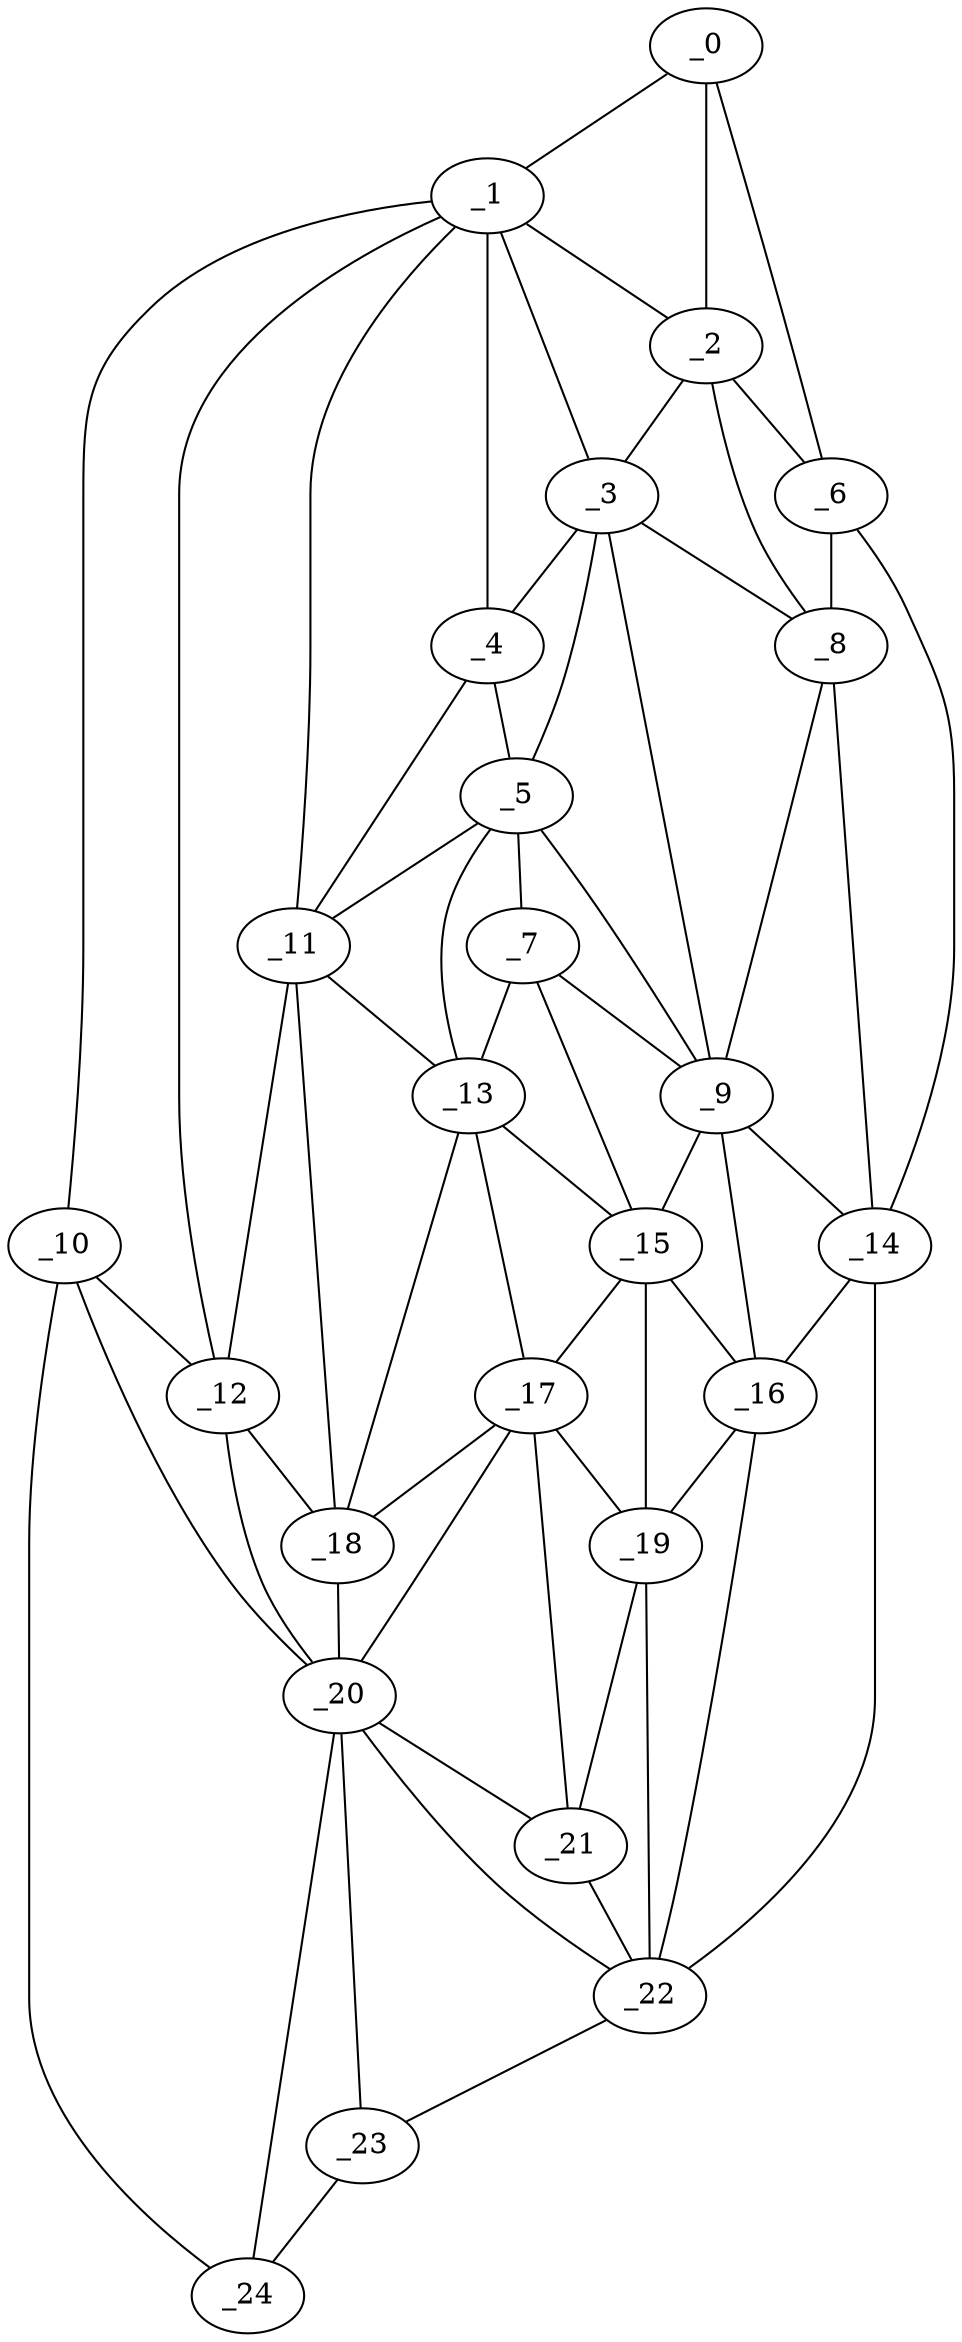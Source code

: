 graph "obj27__250.gxl" {
	_0	 [x=11,
		y=29];
	_1	 [x=24,
		y=73];
	_0 -- _1	 [valence=1];
	_2	 [x=44,
		y=38];
	_0 -- _2	 [valence=2];
	_6	 [x=59,
		y=22];
	_0 -- _6	 [valence=1];
	_1 -- _2	 [valence=2];
	_3	 [x=50,
		y=50];
	_1 -- _3	 [valence=1];
	_4	 [x=51,
		y=59];
	_1 -- _4	 [valence=2];
	_10	 [x=68,
		y=104];
	_1 -- _10	 [valence=1];
	_11	 [x=69,
		y=90];
	_1 -- _11	 [valence=2];
	_12	 [x=69,
		y=98];
	_1 -- _12	 [valence=1];
	_2 -- _3	 [valence=2];
	_2 -- _6	 [valence=2];
	_8	 [x=68,
		y=29];
	_2 -- _8	 [valence=1];
	_3 -- _4	 [valence=1];
	_5	 [x=56,
		y=59];
	_3 -- _5	 [valence=1];
	_3 -- _8	 [valence=2];
	_9	 [x=68,
		y=49];
	_3 -- _9	 [valence=1];
	_4 -- _5	 [valence=2];
	_4 -- _11	 [valence=1];
	_7	 [x=66,
		y=57];
	_5 -- _7	 [valence=2];
	_5 -- _9	 [valence=2];
	_5 -- _11	 [valence=2];
	_13	 [x=74,
		y=73];
	_5 -- _13	 [valence=1];
	_6 -- _8	 [valence=1];
	_14	 [x=80,
		y=34];
	_6 -- _14	 [valence=1];
	_7 -- _9	 [valence=2];
	_7 -- _13	 [valence=2];
	_15	 [x=82,
		y=58];
	_7 -- _15	 [valence=2];
	_8 -- _9	 [valence=2];
	_8 -- _14	 [valence=1];
	_9 -- _14	 [valence=1];
	_9 -- _15	 [valence=2];
	_16	 [x=88,
		y=44];
	_9 -- _16	 [valence=1];
	_10 -- _12	 [valence=1];
	_20	 [x=96,
		y=79];
	_10 -- _20	 [valence=2];
	_24	 [x=122,
		y=96];
	_10 -- _24	 [valence=1];
	_11 -- _12	 [valence=2];
	_11 -- _13	 [valence=2];
	_18	 [x=88,
		y=79];
	_11 -- _18	 [valence=1];
	_12 -- _18	 [valence=2];
	_12 -- _20	 [valence=1];
	_13 -- _15	 [valence=2];
	_17	 [x=88,
		y=73];
	_13 -- _17	 [valence=2];
	_13 -- _18	 [valence=1];
	_14 -- _16	 [valence=2];
	_22	 [x=119,
		y=80];
	_14 -- _22	 [valence=1];
	_15 -- _16	 [valence=1];
	_15 -- _17	 [valence=2];
	_19	 [x=95,
		y=56];
	_15 -- _19	 [valence=1];
	_16 -- _19	 [valence=2];
	_16 -- _22	 [valence=1];
	_17 -- _18	 [valence=1];
	_17 -- _19	 [valence=2];
	_17 -- _20	 [valence=2];
	_21	 [x=97,
		y=71];
	_17 -- _21	 [valence=1];
	_18 -- _20	 [valence=2];
	_19 -- _21	 [valence=2];
	_19 -- _22	 [valence=2];
	_20 -- _21	 [valence=1];
	_20 -- _22	 [valence=2];
	_23	 [x=122,
		y=89];
	_20 -- _23	 [valence=2];
	_20 -- _24	 [valence=2];
	_21 -- _22	 [valence=2];
	_22 -- _23	 [valence=1];
	_23 -- _24	 [valence=1];
}
